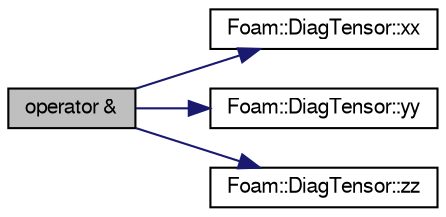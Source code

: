 digraph "operator &amp;"
{
  bgcolor="transparent";
  edge [fontname="FreeSans",fontsize="10",labelfontname="FreeSans",labelfontsize="10"];
  node [fontname="FreeSans",fontsize="10",shape=record];
  rankdir="LR";
  Node116207 [label="operator &",height=0.2,width=0.4,color="black", fillcolor="grey75", style="filled", fontcolor="black"];
  Node116207 -> Node116208 [color="midnightblue",fontsize="10",style="solid",fontname="FreeSans"];
  Node116208 [label="Foam::DiagTensor::xx",height=0.2,width=0.4,color="black",URL="$a27646.html#a1b97c7c1ed81b4fb23da8dcb71a8cd2a"];
  Node116207 -> Node116209 [color="midnightblue",fontsize="10",style="solid",fontname="FreeSans"];
  Node116209 [label="Foam::DiagTensor::yy",height=0.2,width=0.4,color="black",URL="$a27646.html#aba9d77023a5662b9c2d3639d5de555a0"];
  Node116207 -> Node116210 [color="midnightblue",fontsize="10",style="solid",fontname="FreeSans"];
  Node116210 [label="Foam::DiagTensor::zz",height=0.2,width=0.4,color="black",URL="$a27646.html#a831c4848d01bfcc8d717b7ef92f2cd4b"];
}
